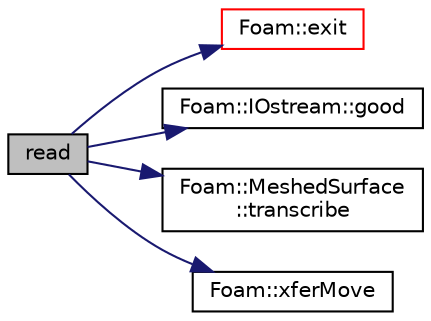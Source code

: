 digraph "read"
{
  bgcolor="transparent";
  edge [fontname="Helvetica",fontsize="10",labelfontname="Helvetica",labelfontsize="10"];
  node [fontname="Helvetica",fontsize="10",shape=record];
  rankdir="LR";
  Node125 [label="read",height=0.2,width=0.4,color="black", fillcolor="grey75", style="filled", fontcolor="black"];
  Node125 -> Node126 [color="midnightblue",fontsize="10",style="solid",fontname="Helvetica"];
  Node126 [label="Foam::exit",height=0.2,width=0.4,color="red",URL="$a21851.html#a06ca7250d8e89caf05243ec094843642"];
  Node125 -> Node165 [color="midnightblue",fontsize="10",style="solid",fontname="Helvetica"];
  Node165 [label="Foam::IOstream::good",height=0.2,width=0.4,color="black",URL="$a27333.html#abdcc7f96f487faadc7769afcf58fe992",tooltip="Return true if next operation might succeed. "];
  Node125 -> Node175 [color="midnightblue",fontsize="10",style="solid",fontname="Helvetica"];
  Node175 [label="Foam::MeshedSurface\l::transcribe",height=0.2,width=0.4,color="black",URL="$a30833.html#a2421a74b7037fa2e703e56321c0f1d7e",tooltip="Transfer points/zones and transcribe face -> triFace. "];
  Node125 -> Node176 [color="midnightblue",fontsize="10",style="solid",fontname="Helvetica"];
  Node176 [label="Foam::xferMove",height=0.2,width=0.4,color="black",URL="$a21851.html#ae3ad39ee5ad896e6d3c0f137ecd12abb",tooltip="Construct by transferring the contents of the arg. "];
}
